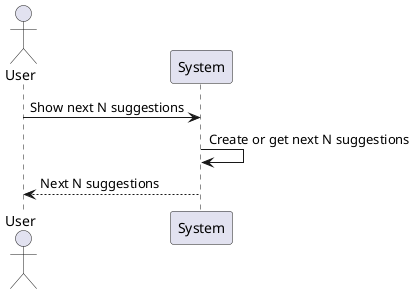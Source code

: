 @startuml
actor User
participant System

User -> System : Show next N suggestions
System -> System : Create or get next N suggestions
System --> User : Next N suggestions
@enduml
